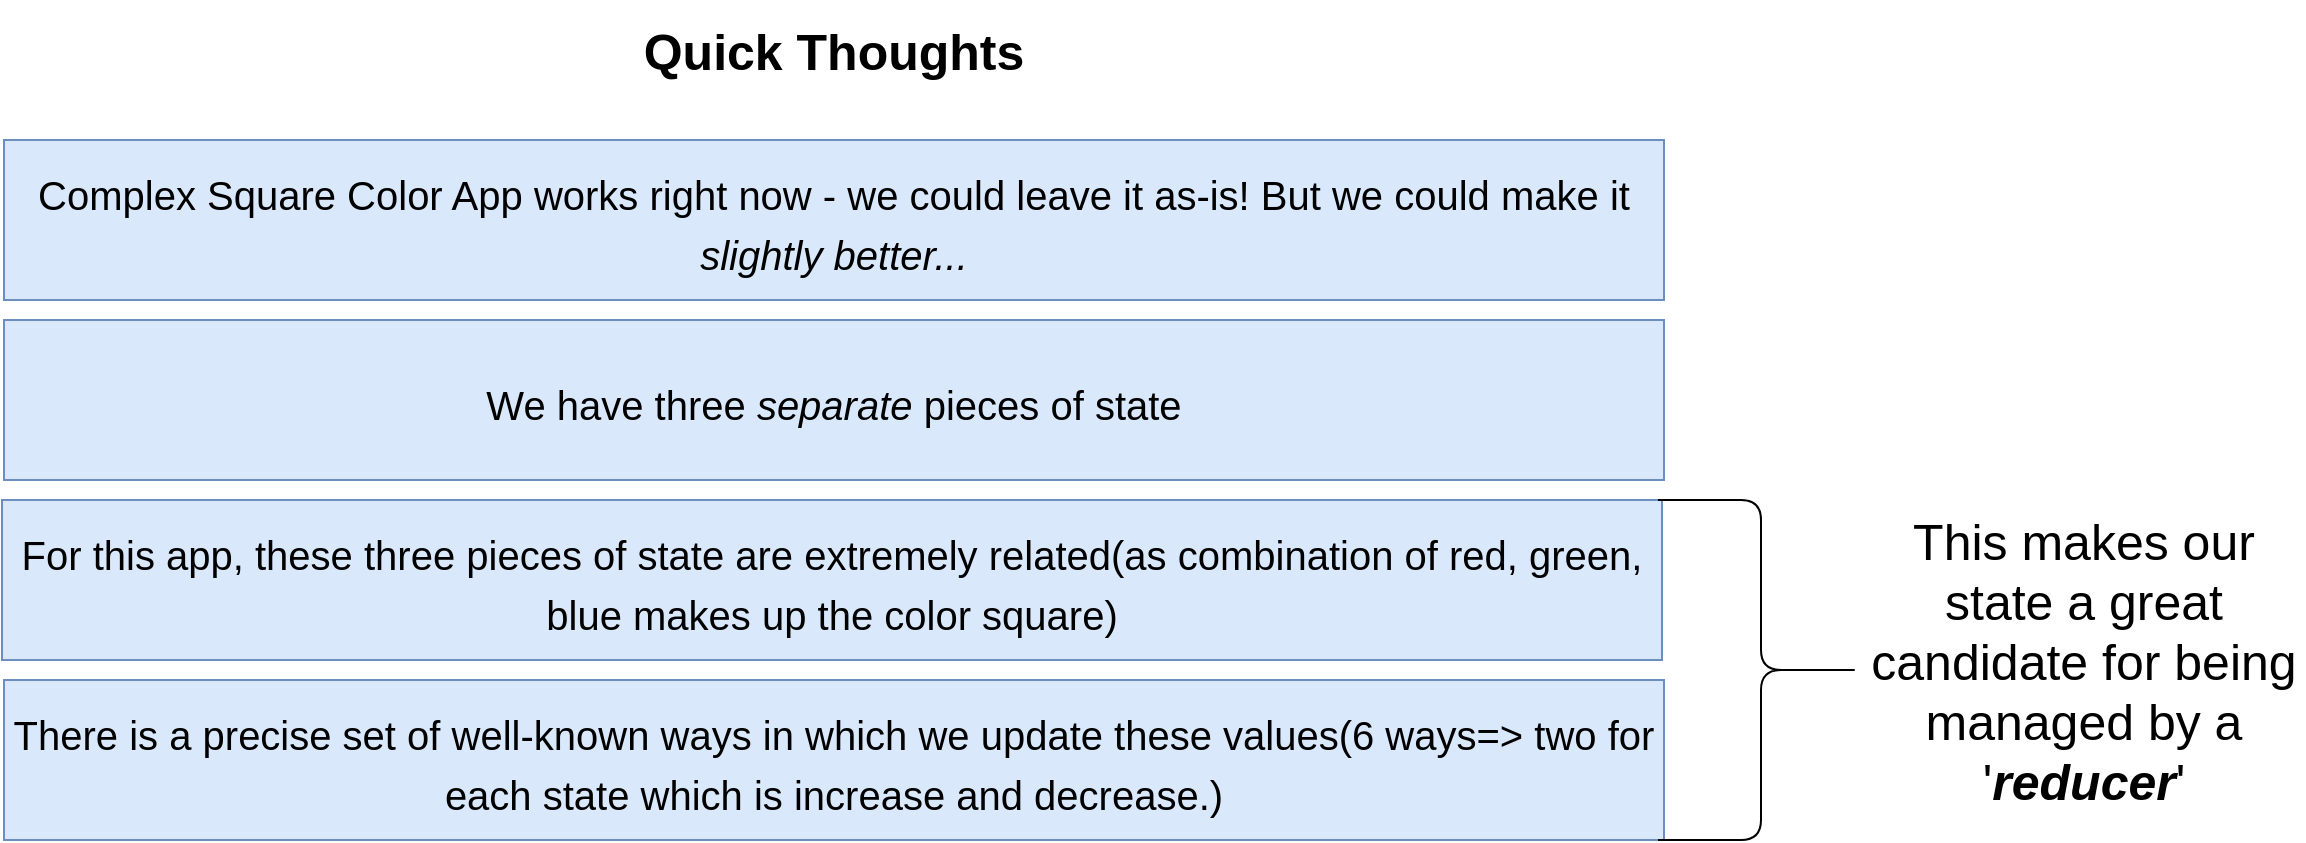 <mxfile version="15.8.7" type="device" pages="2"><diagram id="02D1fM5AANDmct-q5kA8" name="Page-1"><mxGraphModel dx="1695" dy="566" grid="1" gridSize="10" guides="1" tooltips="1" connect="1" arrows="1" fold="1" page="1" pageScale="1" pageWidth="827" pageHeight="1169" math="0" shadow="0"><root><mxCell id="0"/><mxCell id="1" parent="0"/><mxCell id="vtFmaFQ-6c6ie1fqIF2k-1" value="&lt;b&gt;&lt;font style=&quot;font-size: 25px&quot;&gt;Quick Thoughts&lt;/font&gt;&lt;/b&gt;" style="text;html=1;strokeColor=none;fillColor=none;align=center;verticalAlign=middle;whiteSpace=wrap;rounded=0;" vertex="1" parent="1"><mxGeometry x="305" y="130" width="220" height="50" as="geometry"/></mxCell><mxCell id="vtFmaFQ-6c6ie1fqIF2k-2" value="&lt;font style=&quot;font-size: 20px&quot;&gt;Complex Square Color App works right now - we could leave it as-is! But we could make it &lt;i&gt;slightly better...&lt;/i&gt;&lt;/font&gt;" style="rounded=0;whiteSpace=wrap;html=1;fontSize=25;fillColor=#dae8fc;strokeColor=#6c8ebf;" vertex="1" parent="1"><mxGeometry y="200" width="830" height="80" as="geometry"/></mxCell><mxCell id="vtFmaFQ-6c6ie1fqIF2k-3" value="&lt;span style=&quot;font-size: 20px&quot;&gt;We have three &lt;i&gt;separate&lt;/i&gt; pieces of state&lt;/span&gt;" style="rounded=0;whiteSpace=wrap;html=1;fontSize=25;fillColor=#dae8fc;strokeColor=#6c8ebf;" vertex="1" parent="1"><mxGeometry y="290" width="830" height="80" as="geometry"/></mxCell><mxCell id="vtFmaFQ-6c6ie1fqIF2k-4" value="&lt;span style=&quot;font-size: 20px&quot;&gt;For this app, these three pieces of state are extremely related(as combination of red, green, blue makes up the color square)&lt;/span&gt;" style="rounded=0;whiteSpace=wrap;html=1;fontSize=25;fillColor=#dae8fc;strokeColor=#6c8ebf;" vertex="1" parent="1"><mxGeometry x="-1" y="380" width="830" height="80" as="geometry"/></mxCell><mxCell id="vtFmaFQ-6c6ie1fqIF2k-5" value="&lt;span style=&quot;font-size: 20px&quot;&gt;There is a precise set of well-known ways in which we update these values(6 ways=&amp;gt; two for each state which is increase and decrease.)&lt;/span&gt;" style="rounded=0;whiteSpace=wrap;html=1;fontSize=25;fillColor=#dae8fc;strokeColor=#6c8ebf;" vertex="1" parent="1"><mxGeometry y="470" width="830" height="80" as="geometry"/></mxCell><mxCell id="vtFmaFQ-6c6ie1fqIF2k-6" value="" style="shape=curlyBracket;whiteSpace=wrap;html=1;rounded=1;flipH=1;fontSize=20;" vertex="1" parent="1"><mxGeometry x="827" y="380" width="103" height="170" as="geometry"/></mxCell><mxCell id="vtFmaFQ-6c6ie1fqIF2k-7" value="&lt;font style=&quot;font-size: 25px&quot;&gt;This makes our state a great candidate for being managed by a '&lt;b&gt;&lt;i&gt;reducer&lt;/i&gt;&lt;/b&gt;'&lt;/font&gt;" style="text;html=1;strokeColor=none;fillColor=none;align=center;verticalAlign=middle;whiteSpace=wrap;rounded=0;" vertex="1" parent="1"><mxGeometry x="930" y="370" width="220" height="180" as="geometry"/></mxCell></root></mxGraphModel></diagram><diagram id="vIvQ7RoKIPQ2Jp65ILKZ" name="wHAT IS A REDUCER"><mxGraphModel dx="868" dy="566" grid="1" gridSize="10" guides="1" tooltips="1" connect="1" arrows="1" fold="1" page="1" pageScale="1" pageWidth="827" pageHeight="1169" math="0" shadow="0"><root><mxCell id="-_vWgtiAFhErUlVk2lm6-0"/><mxCell id="-_vWgtiAFhErUlVk2lm6-1" parent="-_vWgtiAFhErUlVk2lm6-0"/><mxCell id="-_vWgtiAFhErUlVk2lm6-2" value="&lt;b&gt;REDUCER ?!?!=&amp;gt;&lt;br&gt;FunctionThatManagesChangesToAnObject&lt;br&gt;&lt;/b&gt;" style="text;html=1;strokeColor=none;fillColor=none;align=center;verticalAlign=middle;whiteSpace=wrap;rounded=0;fontSize=20;" vertex="1" parent="-_vWgtiAFhErUlVk2lm6-1"><mxGeometry x="158.5" y="110" width="483" height="30" as="geometry"/></mxCell><mxCell id="-_vWgtiAFhErUlVk2lm6-3" value="Real fancy name" style="rounded=0;whiteSpace=wrap;html=1;fontSize=20;fillColor=#dae8fc;strokeColor=#6c8ebf;" vertex="1" parent="-_vWgtiAFhErUlVk2lm6-1"><mxGeometry x="40" y="160" width="720" height="60" as="geometry"/></mxCell><mxCell id="0RGuFFzcS4Swe-3J914C-0" value="Function that gets called with two objects" style="rounded=0;whiteSpace=wrap;html=1;fontSize=20;fillColor=#dae8fc;strokeColor=#6c8ebf;" vertex="1" parent="-_vWgtiAFhErUlVk2lm6-1"><mxGeometry x="40" y="230" width="720" height="60" as="geometry"/></mxCell><mxCell id="0RGuFFzcS4Swe-3J914C-6" value="" style="edgeStyle=orthogonalEdgeStyle;rounded=0;orthogonalLoop=1;jettySize=auto;html=1;fontSize=20;" edge="1" parent="-_vWgtiAFhErUlVk2lm6-1" source="0RGuFFzcS4Swe-3J914C-1" target="0RGuFFzcS4Swe-3J914C-5"><mxGeometry relative="1" as="geometry"/></mxCell><mxCell id="0RGuFFzcS4Swe-3J914C-1" value="Argument #1 - object that has &lt;i&gt;all of our state in it(state variables)&lt;/i&gt;" style="rounded=0;whiteSpace=wrap;html=1;fontSize=20;fillColor=#dae8fc;strokeColor=#6c8ebf;" vertex="1" parent="-_vWgtiAFhErUlVk2lm6-1"><mxGeometry x="40" y="300" width="720" height="60" as="geometry"/></mxCell><mxCell id="0RGuFFzcS4Swe-3J914C-8" value="" style="edgeStyle=orthogonalEdgeStyle;rounded=0;orthogonalLoop=1;jettySize=auto;html=1;fontSize=20;" edge="1" parent="-_vWgtiAFhErUlVk2lm6-1" source="0RGuFFzcS4Swe-3J914C-2" target="0RGuFFzcS4Swe-3J914C-7"><mxGeometry relative="1" as="geometry"/></mxCell><mxCell id="0RGuFFzcS4Swe-3J914C-2" value="&lt;font style=&quot;font-size: 20px&quot;&gt;Argument #2 - object that describes the update we want to make(here changing color value with some precise amount similar to setColor(color, change) in our App and depending on properties and values inside this object we are going to decide how we will bring changes to our state object i.e. Argument #1.&lt;/font&gt;" style="rounded=0;whiteSpace=wrap;html=1;fontSize=20;fillColor=#dae8fc;strokeColor=#6c8ebf;align=left;" vertex="1" parent="-_vWgtiAFhErUlVk2lm6-1"><mxGeometry x="40" y="370" width="720" height="150" as="geometry"/></mxCell><mxCell id="0RGuFFzcS4Swe-3J914C-3" value="We look at Argument #2 and use it to decide how to change Argument #1" style="rounded=0;whiteSpace=wrap;html=1;fontSize=20;fillColor=#dae8fc;strokeColor=#6c8ebf;" vertex="1" parent="-_vWgtiAFhErUlVk2lm6-1"><mxGeometry x="40" y="530" width="720" height="60" as="geometry"/></mxCell><mxCell id="0RGuFFzcS4Swe-3J914C-4" value="&lt;font style=&quot;font-size: 20px&quot;&gt;Two technicalities- (1) We never change Argument #1 &lt;i&gt;directly. Similar to how we use useState() hook to update state variable and not directly changes value of state.&lt;/i&gt;&lt;br&gt;(2)We must aways return a value to be used as Argument #1 which is NOT similar to useState hook where we simply update state using state setter without returning anything so reducer works slightly different here.&lt;/font&gt;" style="rounded=0;whiteSpace=wrap;html=1;fontSize=20;fillColor=#dae8fc;strokeColor=#6c8ebf;align=left;" vertex="1" parent="-_vWgtiAFhErUlVk2lm6-1"><mxGeometry x="40" y="600" width="720" height="150" as="geometry"/></mxCell><mxCell id="0RGuFFzcS4Swe-3J914C-5" value="&lt;font style=&quot;font-size: 17px&quot;&gt;{red:0, green:0, blue:0}&lt;/font&gt;" style="rounded=0;whiteSpace=wrap;html=1;fontSize=20;" vertex="1" parent="-_vWgtiAFhErUlVk2lm6-1"><mxGeometry x="800" y="300" width="200" height="60" as="geometry"/></mxCell><mxCell id="0RGuFFzcS4Swe-3J914C-7" value="&lt;span style=&quot;font-size: 17px&quot;&gt;{colorToChange:'red', amount:15}&lt;/span&gt;" style="rounded=0;whiteSpace=wrap;html=1;fontSize=20;" vertex="1" parent="-_vWgtiAFhErUlVk2lm6-1"><mxGeometry x="800" y="415" width="200" height="60" as="geometry"/></mxCell></root></mxGraphModel></diagram></mxfile>